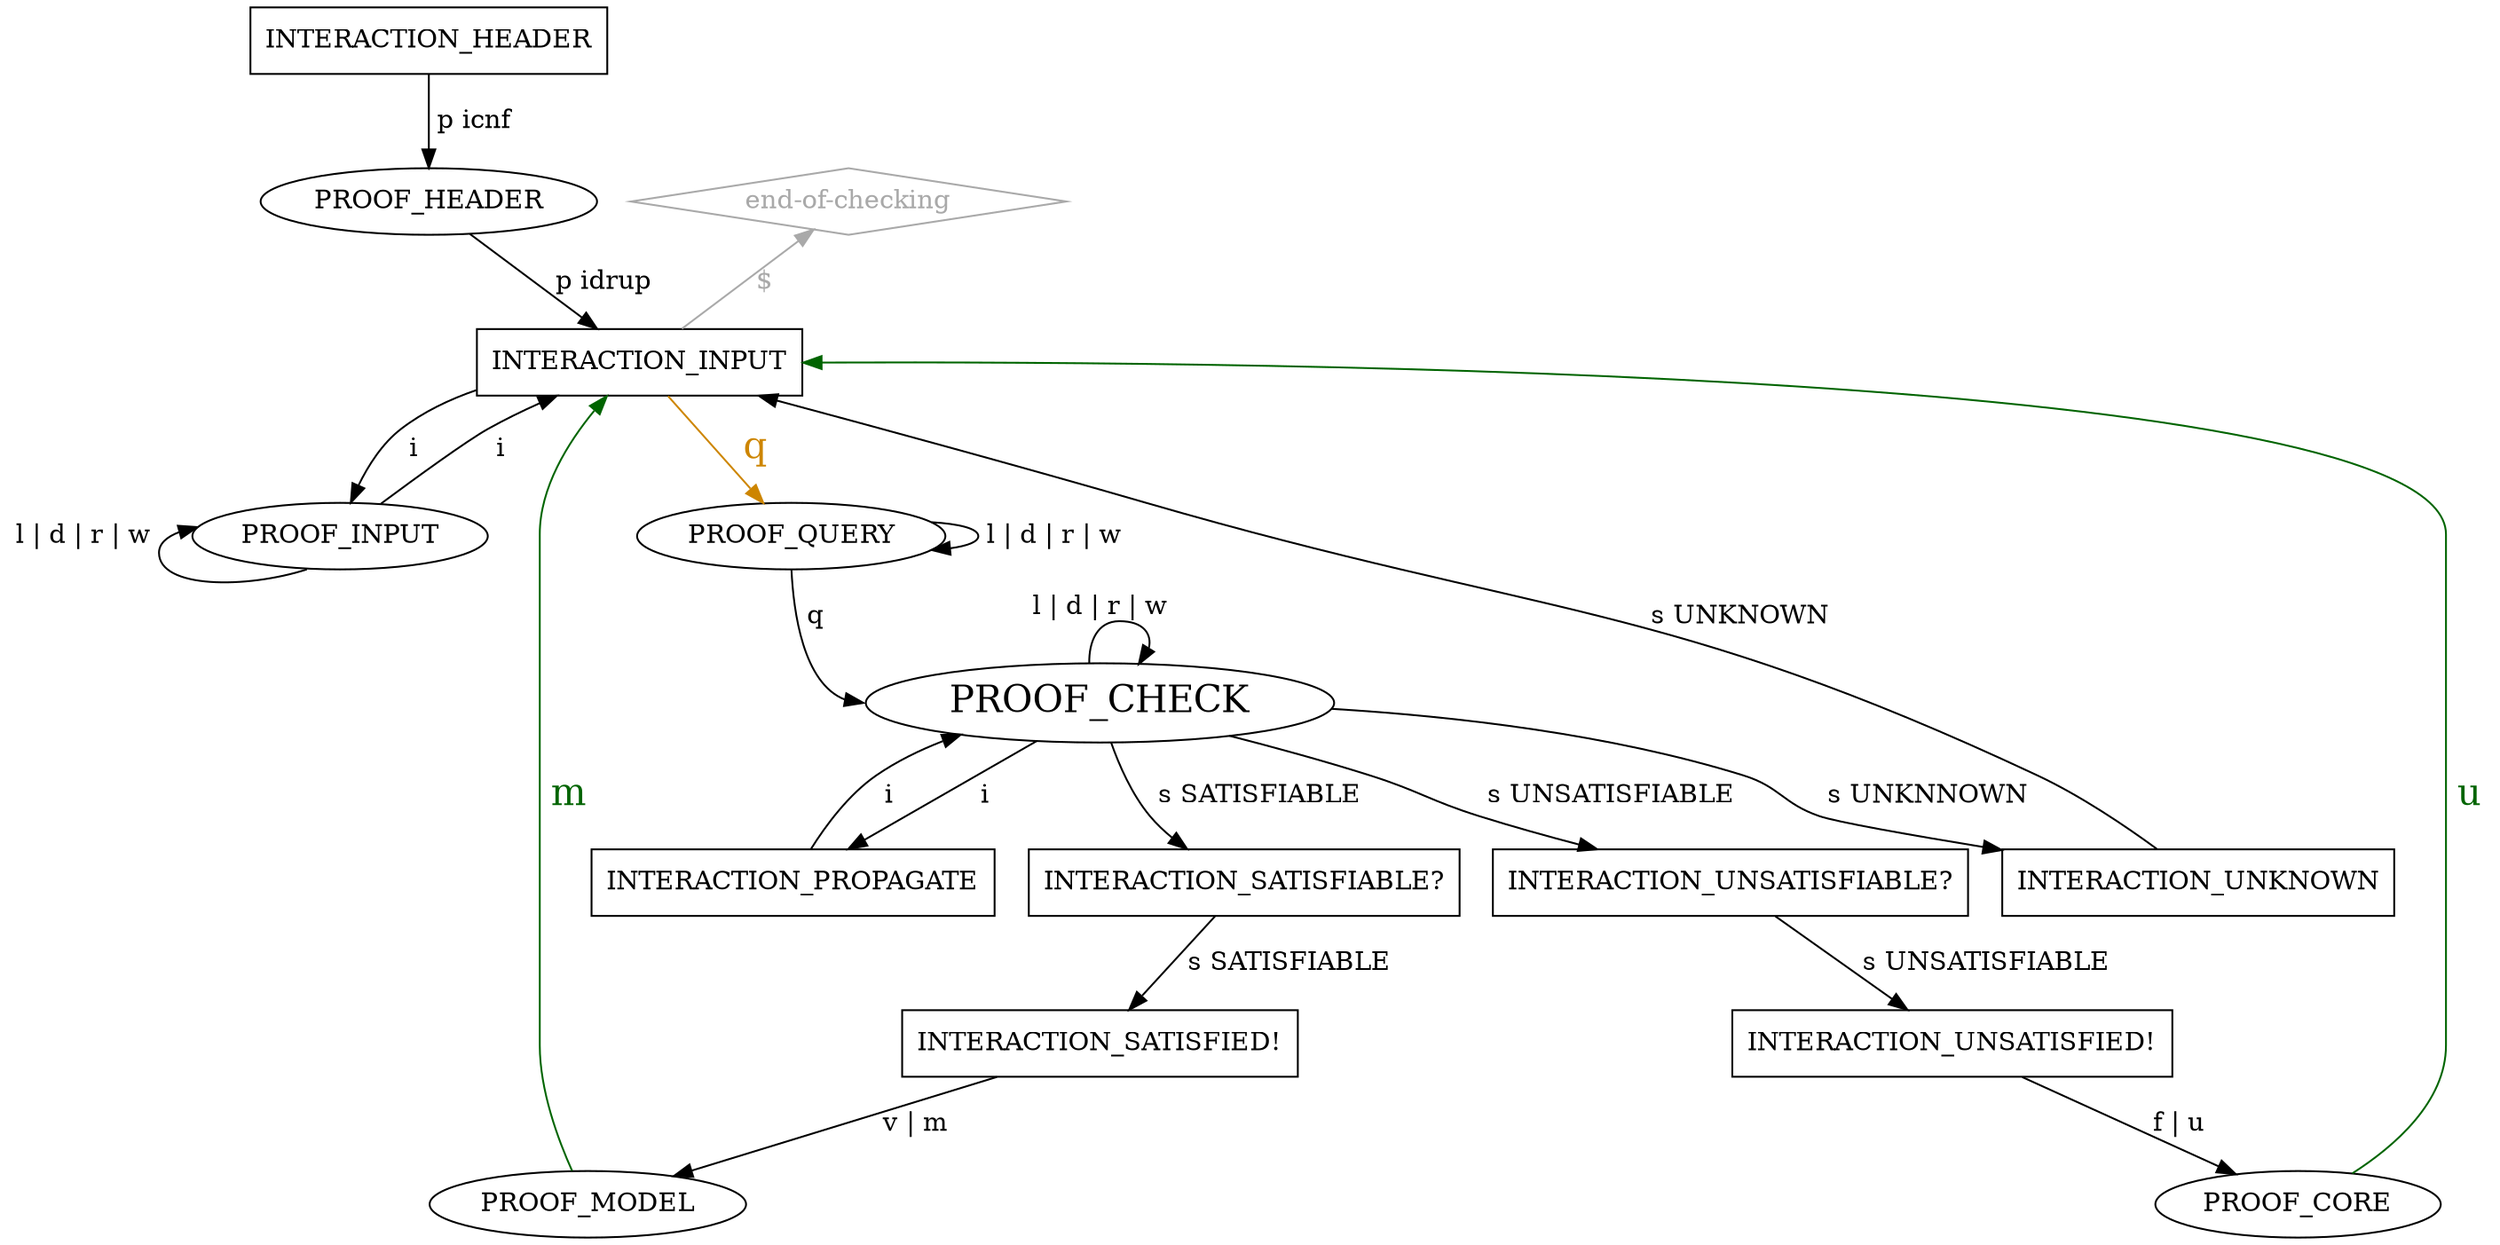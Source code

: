 digraph "idrup-check" {

  INTERACTION_HEADER [shape=box];
  INTERACTION_HEADER -> PROOF_HEADER [label=" p icnf"];
  PROOF_HEADER -> INTERACTION_INPUT [label=" p idrup"];

  "end-of-checking" [shape=diamond,color=darkgray,fontcolor=darkgray];
  "end-of-checking" -> INTERACTION_INPUT [label="$    ",dir=back,color=darkgray,fontcolor=darkgray];

  INTERACTION_INPUT [shape=box];
  INTERACTION_INPUT -> PROOF_INPUT [label=" i "];
  INTERACTION_INPUT -> PROOF_QUERY [label=" q ",color=orange3,fontsize=20,fontcolor=orange3];

  PROOF_INPUT -> INTERACTION_INPUT [label=" i "];
  PROOF_INPUT:sw -> PROOF_INPUT [label=" l | d | r | w "];

  PROOF_QUERY -> PROOF_CHECK:w [label=" q "];
  PROOF_QUERY -> PROOF_QUERY [label=" l | d | r | w "];

  PROOF_CHECK [fontsize=20];
  PROOF_CHECK:_ -> PROOF_CHECK:ne [label=" l | d | r | w "];
  PROOF_CHECK -> INTERACTION_PROPAGATE [label=" i "];
  PROOF_CHECK -> INTERACTION_SATISFIABLE [label=" s SATISFIABLE "];
  PROOF_CHECK -> INTERACTION_UNSATISFIABLE [label=" s UNSATISFIABLE "];
  PROOF_CHECK -> INTERACTION_UNKNOWN [label=" s UNKNNOWN "];

  INTERACTION_PROPAGATE [shape=box];
  INTERACTION_PROPAGATE -> PROOF_CHECK [label=" i "];

  INTERACTION_UNSATISFIABLE [shape="box",label="INTERACTION_UNSATISFIABLE?"];
  INTERACTION_UNSATISFIABLE -> INTERACTION_UNSATISFIED [label=" s UNSATISFIABLE "];

  INTERACTION_SATISFIABLE [shape="box",label="INTERACTION_SATISFIABLE?"];
  INTERACTION_SATISFIABLE -> INTERACTION_SATISFIED [label=" s SATISFIABLE "];

  INTERACTION_SATISFIED [shape=box,label="INTERACTION_SATISFIED!"];
  INTERACTION_SATISFIED -> PROOF_MODEL [label=" v | m "];

  INTERACTION_UNSATISFIED [shape=box,label="INTERACTION_UNSATISFIED!"];
  INTERACTION_UNSATISFIED -> PROOF_CORE [label=" f | u "];

  INTERACTION_UNKNOWN [shape=box];
  INTERACTION_UNKNOWN -> INTERACTION_INPUT [label="s UNKNOWN"];

  PROOF_MODEL -> INTERACTION_INPUT [label=" m ",color=darkgreen,fontsize=20,fontcolor=darkgreen];
  PROOF_CORE -> INTERACTION_INPUT [label=" u ",color=darkgreen,fontsize=20,fontcolor=darkgreen];
}
